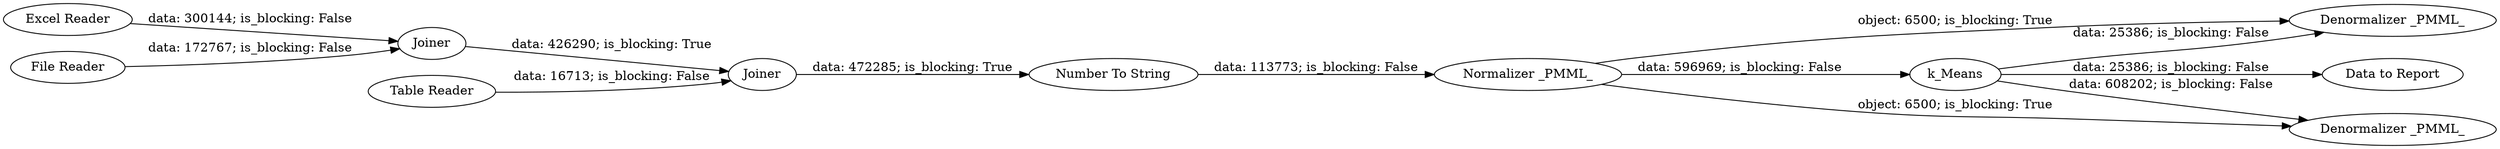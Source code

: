digraph {
	"-5510102380777610306_207" [label="Excel Reader"]
	"-5510102380777610306_208" [label="File Reader"]
	"-5510102380777610306_138" [label=k_Means]
	"-5510102380777610306_140" [label="Denormalizer _PMML_"]
	"-5510102380777610306_200" [label="Normalizer _PMML_"]
	"-5510102380777610306_202" [label="Data to Report"]
	"-5510102380777610306_210" [label=Joiner]
	"-5510102380777610306_209" [label="Table Reader"]
	"-5510102380777610306_141" [label="Denormalizer _PMML_"]
	"-5510102380777610306_205" [label="Number To String"]
	"-5510102380777610306_211" [label=Joiner]
	"-5510102380777610306_207" -> "-5510102380777610306_210" [label="data: 300144; is_blocking: False"]
	"-5510102380777610306_210" -> "-5510102380777610306_211" [label="data: 426290; is_blocking: True"]
	"-5510102380777610306_138" -> "-5510102380777610306_141" [label="data: 25386; is_blocking: False"]
	"-5510102380777610306_200" -> "-5510102380777610306_138" [label="data: 596969; is_blocking: False"]
	"-5510102380777610306_211" -> "-5510102380777610306_205" [label="data: 472285; is_blocking: True"]
	"-5510102380777610306_200" -> "-5510102380777610306_141" [label="object: 6500; is_blocking: True"]
	"-5510102380777610306_138" -> "-5510102380777610306_140" [label="data: 608202; is_blocking: False"]
	"-5510102380777610306_138" -> "-5510102380777610306_202" [label="data: 25386; is_blocking: False"]
	"-5510102380777610306_208" -> "-5510102380777610306_210" [label="data: 172767; is_blocking: False"]
	"-5510102380777610306_200" -> "-5510102380777610306_140" [label="object: 6500; is_blocking: True"]
	"-5510102380777610306_209" -> "-5510102380777610306_211" [label="data: 16713; is_blocking: False"]
	"-5510102380777610306_205" -> "-5510102380777610306_200" [label="data: 113773; is_blocking: False"]
	rankdir=LR
}
